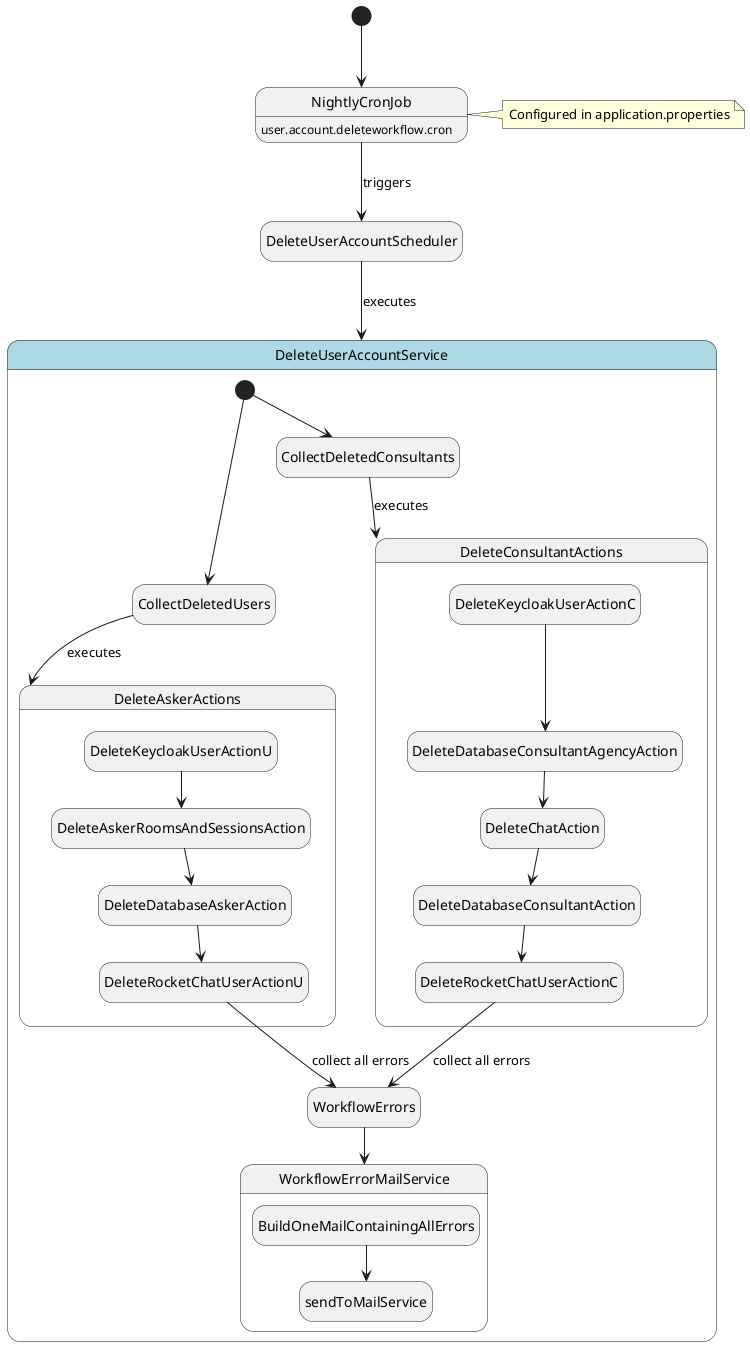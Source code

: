 https://plantuml.com/de/state-diagram

@startuml
hide empty description

[*] --> NightlyCronJob
NightlyCronJob : user.account.deleteworkflow.cron
NightlyCronJob --> DeleteUserAccountScheduler : triggers

note right of NightlyCronJob : Configured in application.properties

DeleteUserAccountScheduler --> DeleteUserAccountService : executes

state DeleteUserAccountService #lightblue {
  [*] --> CollectDeletedUsers
  CollectDeletedUsers --> DeleteAskerActions : executes
  [*] --> CollectDeletedConsultants
  CollectDeletedConsultants --> DeleteConsultantActions : executes
  WorkflowErrors --> WorkflowErrorMailService

  state DeleteAskerActions {
    DeleteKeycloakUserActionU --> DeleteAskerRoomsAndSessionsAction
    DeleteAskerRoomsAndSessionsAction --> DeleteDatabaseAskerAction
    DeleteDatabaseAskerAction --> DeleteRocketChatUserActionU
    DeleteRocketChatUserActionU --> WorkflowErrors : collect all errors
  }

  state DeleteConsultantActions {
      DeleteKeycloakUserActionC --> DeleteDatabaseConsultantAgencyAction
      DeleteDatabaseConsultantAgencyAction --> DeleteChatAction
      DeleteChatAction --> DeleteDatabaseConsultantAction
      DeleteDatabaseConsultantAction --> DeleteRocketChatUserActionC
      DeleteRocketChatUserActionC --> WorkflowErrors : collect all errors
  }
}

state WorkflowErrorMailService {
  BuildOneMailContainingAllErrors --> sendToMailService
}
@enduml
